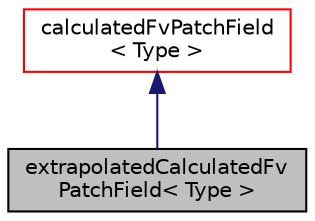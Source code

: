 digraph "extrapolatedCalculatedFvPatchField&lt; Type &gt;"
{
  bgcolor="transparent";
  edge [fontname="Helvetica",fontsize="10",labelfontname="Helvetica",labelfontsize="10"];
  node [fontname="Helvetica",fontsize="10",shape=record];
  Node1 [label="extrapolatedCalculatedFv\lPatchField\< Type \>",height=0.2,width=0.4,color="black", fillcolor="grey75", style="filled", fontcolor="black"];
  Node2 -> Node1 [dir="back",color="midnightblue",fontsize="10",style="solid",fontname="Helvetica"];
  Node2 [label="calculatedFvPatchField\l\< Type \>",height=0.2,width=0.4,color="red",URL="$a00193.html",tooltip="This boundary condition is not designed to be evaluated; it is assmued that the value is assigned via..."];
}
